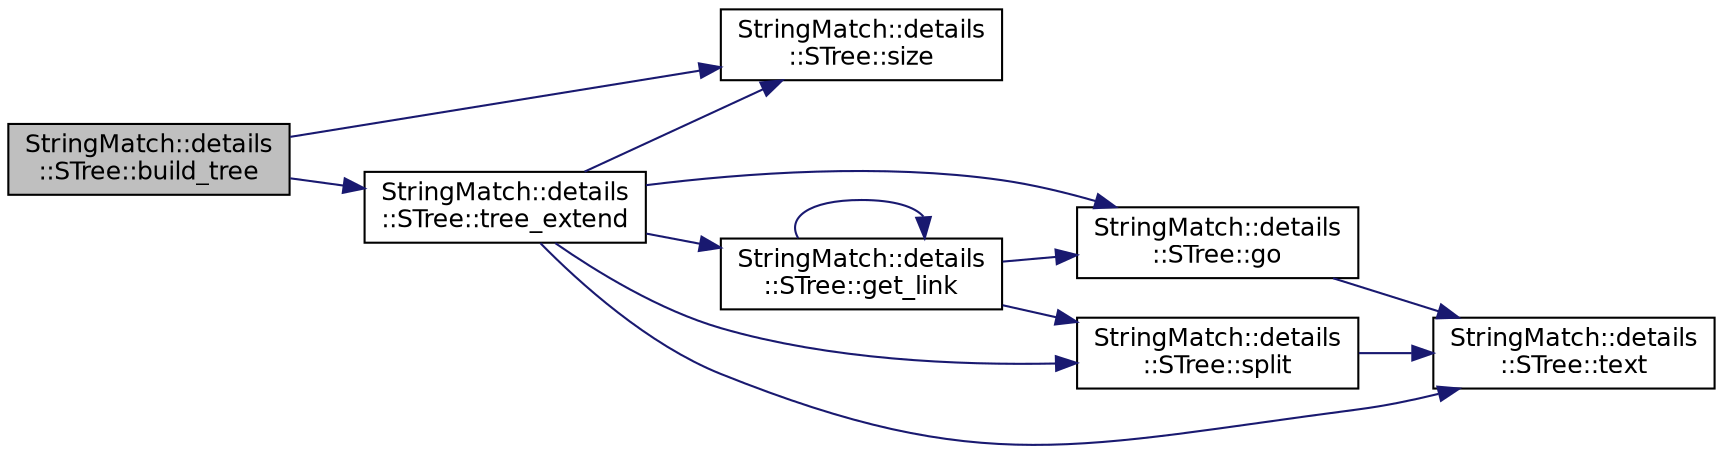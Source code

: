 digraph "StringMatch::details::STree::build_tree"
{
 // INTERACTIVE_SVG=YES
 // LATEX_PDF_SIZE
  edge [fontname="Helvetica",fontsize="12",labelfontname="Helvetica",labelfontsize="12"];
  node [fontname="Helvetica",fontsize="12",shape=record];
  rankdir="LR";
  Node1 [label="StringMatch::details\l::STree::build_tree",height=0.2,width=0.4,color="black", fillcolor="grey75", style="filled", fontcolor="black",tooltip=" "];
  Node1 -> Node2 [color="midnightblue",fontsize="12",style="solid",fontname="Helvetica"];
  Node2 [label="StringMatch::details\l::STree::size",height=0.2,width=0.4,color="black", fillcolor="white", style="filled",URL="$a00885.html#a163d18dcc91683fb4a15c1c39d551bcb",tooltip=" "];
  Node1 -> Node3 [color="midnightblue",fontsize="12",style="solid",fontname="Helvetica"];
  Node3 [label="StringMatch::details\l::STree::tree_extend",height=0.2,width=0.4,color="black", fillcolor="white", style="filled",URL="$a00885.html#a24c85e65f714be5b07874a3d95fdf8a1",tooltip=" "];
  Node3 -> Node4 [color="midnightblue",fontsize="12",style="solid",fontname="Helvetica"];
  Node4 [label="StringMatch::details\l::STree::get_link",height=0.2,width=0.4,color="black", fillcolor="white", style="filled",URL="$a00885.html#a67c1cd8ad107a5d7855c9f29016ff252",tooltip=" "];
  Node4 -> Node4 [color="midnightblue",fontsize="12",style="solid",fontname="Helvetica"];
  Node4 -> Node5 [color="midnightblue",fontsize="12",style="solid",fontname="Helvetica"];
  Node5 [label="StringMatch::details\l::STree::go",height=0.2,width=0.4,color="black", fillcolor="white", style="filled",URL="$a00885.html#a14ef5e18f124228cd901cac7a6b9e0f3",tooltip=" "];
  Node5 -> Node6 [color="midnightblue",fontsize="12",style="solid",fontname="Helvetica"];
  Node6 [label="StringMatch::details\l::STree::text",height=0.2,width=0.4,color="black", fillcolor="white", style="filled",URL="$a00885.html#a9bfc0629c543674dc05589fc389e366c",tooltip=" "];
  Node4 -> Node7 [color="midnightblue",fontsize="12",style="solid",fontname="Helvetica"];
  Node7 [label="StringMatch::details\l::STree::split",height=0.2,width=0.4,color="black", fillcolor="white", style="filled",URL="$a00885.html#ac778513d57650439f0760887f1400033",tooltip=" "];
  Node7 -> Node6 [color="midnightblue",fontsize="12",style="solid",fontname="Helvetica"];
  Node3 -> Node5 [color="midnightblue",fontsize="12",style="solid",fontname="Helvetica"];
  Node3 -> Node2 [color="midnightblue",fontsize="12",style="solid",fontname="Helvetica"];
  Node3 -> Node7 [color="midnightblue",fontsize="12",style="solid",fontname="Helvetica"];
  Node3 -> Node6 [color="midnightblue",fontsize="12",style="solid",fontname="Helvetica"];
}
